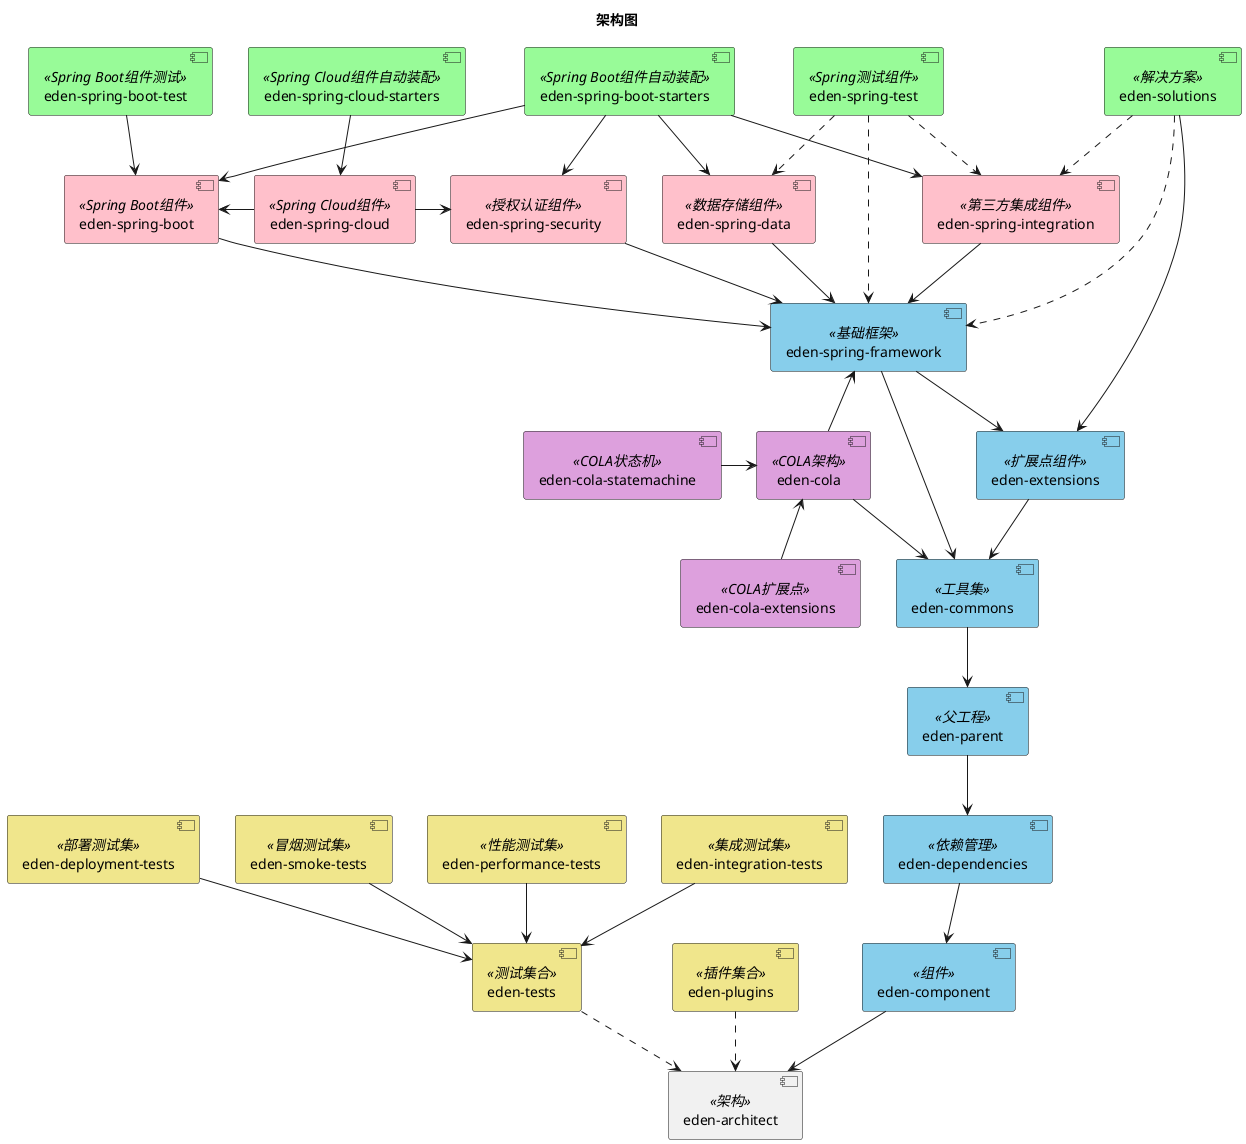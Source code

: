 @startuml

!if %variable_exists("$THEME")
title 架构图 - $THEME theme
!else
title 架构图
!endif

'skinparam BackgroundColor transparent

[eden-architect] <<架构>>

[eden-component] <<组件>>
[eden-dependencies] <<依赖管理>>
[eden-parent] <<父工程>>
[eden-commons] <<工具集>>
[eden-extensions] <<扩展点组件>>
[eden-spring-framework] <<基础框架>>
[eden-spring-data] <<数据存储组件>>
[eden-spring-security] <<授权认证组件>>
[eden-spring-integration] <<第三方集成组件>>
[eden-spring-boot] <<Spring Boot组件>>
[eden-spring-boot-test] <<Spring Boot组件测试>>
[eden-spring-boot-starters] <<Spring Boot组件自动装配>>
[eden-spring-cloud] <<Spring Cloud组件>>
[eden-spring-cloud-starters] <<Spring Cloud组件自动装配>>
[eden-spring-test] <<Spring测试组件>>
[eden-solutions] <<解决方案>>
[eden-cola] <<COLA架构>>
[eden-cola-extensions] <<COLA扩展点>>
[eden-cola-statemachine] <<COLA状态机>>
[eden-plugins] <<插件集合>>
[eden-tests] <<测试集合>>
[eden-deployment-tests] <<部署测试集>>
[eden-integration-tests] <<集成测试集>>
[eden-performance-tests] <<性能测试集>>
[eden-smoke-tests] <<冒烟测试集>>

skinparam component {
 	backgroundColor<<组件>> SkyBlue
    backgroundColor<<依赖管理>> SkyBlue
    backgroundColor<<父工程>> SkyBlue
    backgroundColor<<工具集>> SkyBlue
    backgroundColor<<扩展点组件>> SkyBlue
    backgroundColor<<基础框架>> SkyBlue
	backgroundColor<<数据存储组件>> Pink
	backgroundColor<<授权认证组件>> Pink
	backgroundColor<<第三方集成组件>> Pink
	backgroundColor<<Spring Boot组件>> Pink
	backgroundColor<<Spring Cloud组件>> Pink
	backgroundColor<<Spring Boot组件测试>> PaleGreen
    backgroundColor<<Spring Boot组件自动装配>> PaleGreen
    backgroundColor<<Spring Cloud组件自动装配>> PaleGreen
    backgroundColor<<Spring测试组件>> PaleGreen
    backgroundColor<<COLA架构>> Plum
    backgroundColor<<COLA扩展点>> Plum
    backgroundColor<<COLA状态机>> Plum
	backgroundColor<<解决方案>> PaleGreen
    backgroundColor<<插件集合>> Khaki
	backgroundColor<<测试集合>> Khaki
	backgroundColor<<部署测试集>> Khaki
	backgroundColor<<集成测试集>> Khaki
	backgroundColor<<性能测试集>> Khaki
	backgroundColor<<冒烟测试集>> Khaki
}

[eden-component] --> [eden-architect]
[eden-dependencies] --> [eden-component]
[eden-parent] --> [eden-dependencies]
[eden-commons] --> [eden-parent]
[eden-extensions] --> [eden-commons]
[eden-spring-framework] --> [eden-commons]
[eden-spring-framework] --> [eden-extensions]
[eden-spring-boot] --> [eden-spring-framework]
[eden-spring-data] --> [eden-spring-framework]
[eden-spring-security] --> [eden-spring-framework]
[eden-spring-integration] --> [eden-spring-framework]
[eden-spring-cloud] -l-> [eden-spring-boot]
[eden-spring-cloud] -r-> [eden-spring-security]
[eden-spring-test] ..> [eden-spring-framework]
[eden-spring-test] ..> [eden-spring-data]
[eden-spring-test] ..> [eden-spring-integration]
[eden-spring-boot-starters] --> [eden-spring-boot]
[eden-spring-boot-starters] --> [eden-spring-data]
[eden-spring-boot-starters] --> [eden-spring-security]
[eden-spring-boot-starters] --> [eden-spring-integration]
[eden-spring-boot-test] --> [eden-spring-boot]
[eden-spring-cloud-starters] --> [eden-spring-cloud]
[eden-solutions] --> [eden-extensions]
[eden-solutions] ..> [eden-spring-framework]
[eden-solutions] ..> [eden-spring-integration]
[eden-cola] --> [eden-commons]
[eden-cola] -u-> [eden-spring-framework]
[eden-cola-extensions] -u-> [eden-cola]
[eden-cola-statemachine] -r-> [eden-cola]
[eden-architect] <.u. [eden-plugins]
[eden-architect] <.u. [eden-tests]
[eden-tests] <-u- [eden-deployment-tests]
[eden-tests] <-u- [eden-integration-tests]
[eden-tests] <-u- [eden-performance-tests]
[eden-tests] <-u- [eden-smoke-tests]

@enduml
